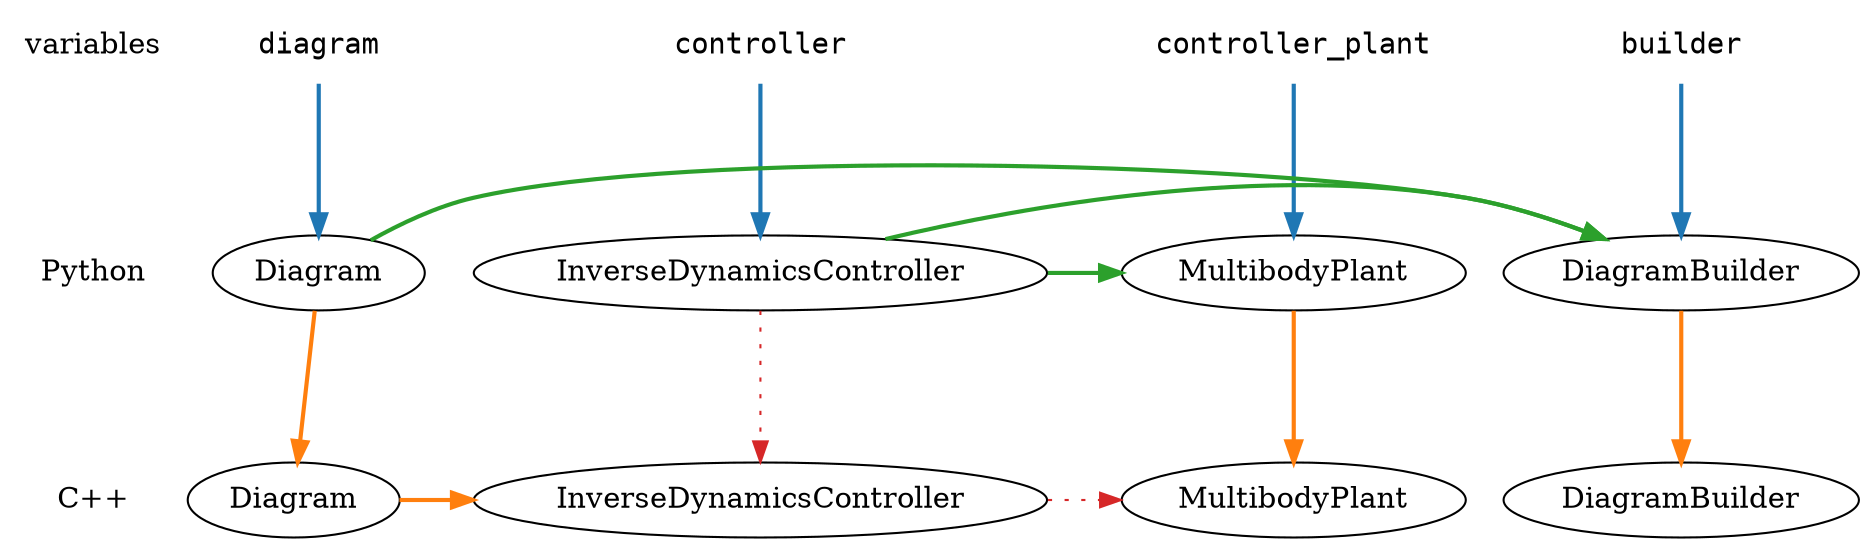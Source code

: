 digraph G {
  edge [minlen=2];
  concentrate=true;
  {
    node [shape=plaintext];
    edge [style=invis];
    variables -> Python -> "C++";
  }
  {
    node [shape=plaintext, fontname="Courier"];
    controller_plant; builder; controller; diagram;
  }

  pymbp [label="MultibodyPlant"];
  cmbp [label="MultibodyPlant"];
  pydb [label="DiagramBuilder"];
  cdb [label="DiagramBuilder"];
  pyidc [label="InverseDynamicsController"];
  cidc [label="InverseDynamicsController"];
  pydgm [label="Diagram"];
  cdgm [label="Diagram"];

  { rank = same; variables; controller_plant; builder; controller; diagram; }
  { rank = same; Python; pymbp; pydb; pyidc; pydgm; }
  { rank = same; "C++"; cmbp; cdb; cidc; cdgm; }

  {
    edge [color="#1F77B4", style=bold];
    controller_plant -> pymbp;
    builder -> pydb;
    diagram -> pydgm;
    controller -> pyidc;
  }

  {
    edge [color="#FF7F0E", style=bold];
    pydb -> cdb;
    pymbp -> cmbp;
    pydgm -> cdgm;
    cdgm -> cidc;
  }

  {
    edge [color="#2CA02C", style=bold];
    pyidc -> pydb;
    pyidc -> pymbp;
    pydgm -> pydb;
  }

  {
    edge [color="#D62728", style=dotted];
    pyidc -> cidc;
    cidc -> cmbp;
  }
}
